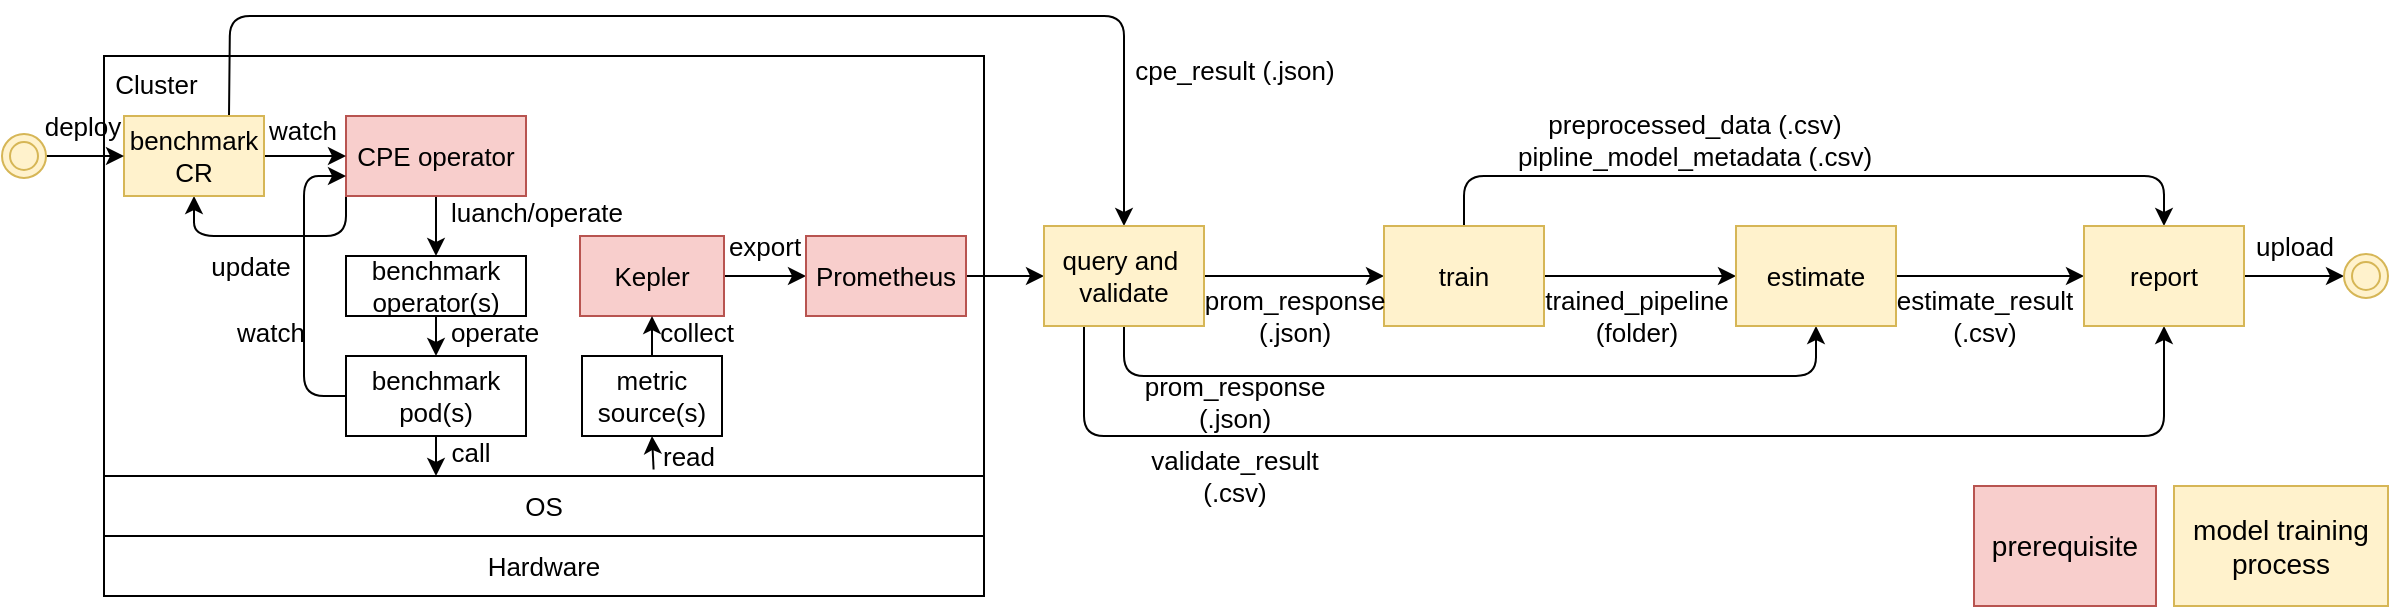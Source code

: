 <mxfile>
    <diagram id="lXPpR2xdtrzQTOBdkq7Y" name="Page-1">
        <mxGraphModel dx="1880" dy="1390" grid="1" gridSize="10" guides="1" tooltips="1" connect="1" arrows="1" fold="1" page="1" pageScale="1" pageWidth="850" pageHeight="1100" math="0" shadow="0">
            <root>
                <mxCell id="0"/>
                <mxCell id="1" parent="0"/>
                <mxCell id="2" value="&lt;div style=&quot;font-size: 13px;&quot;&gt;&lt;span style=&quot;background-color: initial; font-size: 13px;&quot;&gt;&amp;nbsp;Cluster&lt;/span&gt;&lt;/div&gt;" style="whiteSpace=wrap;html=1;align=left;verticalAlign=top;fontSize=13;" vertex="1" parent="1">
                    <mxGeometry x="70" y="300" width="440" height="270" as="geometry"/>
                </mxCell>
                <mxCell id="22" style="edgeStyle=none;html=1;exitX=1;exitY=0.5;exitDx=0;exitDy=0;fontSize=13;" edge="1" parent="1" source="3" target="5">
                    <mxGeometry relative="1" as="geometry"/>
                </mxCell>
                <mxCell id="3" value="Kepler" style="whiteSpace=wrap;html=1;fontSize=13;fillColor=#f8cecc;strokeColor=#b85450;" vertex="1" parent="1">
                    <mxGeometry x="308" y="390" width="72" height="40" as="geometry"/>
                </mxCell>
                <mxCell id="11" style="edgeStyle=none;html=1;exitX=0.5;exitY=1;exitDx=0;exitDy=0;entryX=0.5;entryY=0;entryDx=0;entryDy=0;fontSize=13;" edge="1" parent="1" source="4" target="6">
                    <mxGeometry relative="1" as="geometry"/>
                </mxCell>
                <mxCell id="46" style="edgeStyle=none;html=1;exitX=0;exitY=1;exitDx=0;exitDy=0;entryX=0.5;entryY=1;entryDx=0;entryDy=0;fontSize=13;" edge="1" parent="1" source="4" target="24">
                    <mxGeometry relative="1" as="geometry">
                        <Array as="points">
                            <mxPoint x="191" y="390"/>
                            <mxPoint x="115" y="390"/>
                        </Array>
                    </mxGeometry>
                </mxCell>
                <mxCell id="4" value="CPE operator" style="whiteSpace=wrap;html=1;fontSize=13;fillColor=#f8cecc;strokeColor=#b85450;" vertex="1" parent="1">
                    <mxGeometry x="191" y="330" width="90" height="40" as="geometry"/>
                </mxCell>
                <mxCell id="30" style="edgeStyle=none;html=1;exitX=1;exitY=0.5;exitDx=0;exitDy=0;fontSize=13;" edge="1" parent="1" source="5" target="29">
                    <mxGeometry relative="1" as="geometry"/>
                </mxCell>
                <mxCell id="5" value="Prometheus" style="whiteSpace=wrap;html=1;fontSize=13;fillColor=#f8cecc;strokeColor=#b85450;" vertex="1" parent="1">
                    <mxGeometry x="421" y="390" width="80" height="40" as="geometry"/>
                </mxCell>
                <mxCell id="13" style="edgeStyle=none;html=1;exitX=0.5;exitY=1;exitDx=0;exitDy=0;entryX=0.5;entryY=0;entryDx=0;entryDy=0;fontSize=13;" edge="1" parent="1" source="6" target="10">
                    <mxGeometry relative="1" as="geometry"/>
                </mxCell>
                <mxCell id="6" value="benchmark operator(s)" style="whiteSpace=wrap;html=1;fontSize=13;" vertex="1" parent="1">
                    <mxGeometry x="191" y="400" width="90" height="30" as="geometry"/>
                </mxCell>
                <mxCell id="18" style="edgeStyle=none;html=1;entryX=0.5;entryY=1;entryDx=0;entryDy=0;exitX=0.57;exitY=-0.109;exitDx=0;exitDy=0;exitPerimeter=0;fontSize=13;" edge="1" parent="1" target="17">
                    <mxGeometry relative="1" as="geometry">
                        <mxPoint x="344.8" y="506.73" as="sourcePoint"/>
                    </mxGeometry>
                </mxCell>
                <mxCell id="8" value="OS" style="whiteSpace=wrap;html=1;fontSize=13;" vertex="1" parent="1">
                    <mxGeometry x="70" y="510" width="440" height="30" as="geometry"/>
                </mxCell>
                <mxCell id="9" value="Hardware" style="whiteSpace=wrap;html=1;fontSize=13;" vertex="1" parent="1">
                    <mxGeometry x="70" y="540" width="440" height="30" as="geometry"/>
                </mxCell>
                <mxCell id="15" style="edgeStyle=none;html=1;exitX=0.5;exitY=1;exitDx=0;exitDy=0;entryX=0.25;entryY=0;entryDx=0;entryDy=0;fontSize=13;" edge="1" parent="1" source="10">
                    <mxGeometry relative="1" as="geometry">
                        <mxPoint x="236" y="510" as="targetPoint"/>
                    </mxGeometry>
                </mxCell>
                <mxCell id="41" style="edgeStyle=none;html=1;exitX=0;exitY=0.5;exitDx=0;exitDy=0;entryX=0;entryY=0.75;entryDx=0;entryDy=0;fontSize=13;" edge="1" parent="1" source="10" target="4">
                    <mxGeometry relative="1" as="geometry">
                        <Array as="points">
                            <mxPoint x="170" y="470"/>
                            <mxPoint x="170" y="360"/>
                        </Array>
                    </mxGeometry>
                </mxCell>
                <mxCell id="10" value="benchmark pod(s)" style="whiteSpace=wrap;html=1;fontSize=13;" vertex="1" parent="1">
                    <mxGeometry x="191" y="450" width="90" height="40" as="geometry"/>
                </mxCell>
                <mxCell id="12" value="luanch/operate" style="text;html=1;align=center;verticalAlign=middle;resizable=0;points=[];autosize=1;strokeColor=none;fillColor=none;fontSize=13;" vertex="1" parent="1">
                    <mxGeometry x="231" y="363" width="110" height="30" as="geometry"/>
                </mxCell>
                <mxCell id="14" value="operate" style="text;html=1;align=center;verticalAlign=middle;resizable=0;points=[];autosize=1;strokeColor=none;fillColor=none;fontSize=13;" vertex="1" parent="1">
                    <mxGeometry x="230" y="423" width="70" height="30" as="geometry"/>
                </mxCell>
                <mxCell id="16" value="call" style="text;html=1;align=center;verticalAlign=middle;resizable=0;points=[];autosize=1;strokeColor=none;fillColor=none;fontSize=13;" vertex="1" parent="1">
                    <mxGeometry x="233" y="483" width="40" height="30" as="geometry"/>
                </mxCell>
                <mxCell id="19" style="edgeStyle=none;html=1;exitX=0.5;exitY=0;exitDx=0;exitDy=0;entryX=0.5;entryY=1;entryDx=0;entryDy=0;fontSize=13;" edge="1" parent="1" source="17" target="3">
                    <mxGeometry relative="1" as="geometry"/>
                </mxCell>
                <mxCell id="17" value="metric source(s)" style="whiteSpace=wrap;html=1;fontSize=13;" vertex="1" parent="1">
                    <mxGeometry x="309" y="450" width="70" height="40" as="geometry"/>
                </mxCell>
                <mxCell id="20" value="read" style="text;html=1;align=center;verticalAlign=middle;resizable=0;points=[];autosize=1;strokeColor=none;fillColor=none;fontSize=13;" vertex="1" parent="1">
                    <mxGeometry x="337" y="485" width="50" height="30" as="geometry"/>
                </mxCell>
                <mxCell id="21" value="collect" style="text;html=1;align=center;verticalAlign=middle;resizable=0;points=[];autosize=1;strokeColor=none;fillColor=none;fontSize=13;" vertex="1" parent="1">
                    <mxGeometry x="336" y="423" width="60" height="30" as="geometry"/>
                </mxCell>
                <mxCell id="23" value="export" style="text;html=1;align=center;verticalAlign=middle;resizable=0;points=[];autosize=1;strokeColor=none;fillColor=none;fontSize=13;" vertex="1" parent="1">
                    <mxGeometry x="370" y="380" width="60" height="30" as="geometry"/>
                </mxCell>
                <mxCell id="37" style="edgeStyle=none;html=1;exitX=1;exitY=0.5;exitDx=0;exitDy=0;entryX=0;entryY=0.5;entryDx=0;entryDy=0;fontSize=13;" edge="1" parent="1" source="24" target="4">
                    <mxGeometry relative="1" as="geometry"/>
                </mxCell>
                <mxCell id="48" style="edgeStyle=none;html=1;exitX=0.75;exitY=0;exitDx=0;exitDy=0;entryX=0.5;entryY=0;entryDx=0;entryDy=0;fontSize=13;" edge="1" parent="1" source="24" target="29">
                    <mxGeometry relative="1" as="geometry">
                        <Array as="points">
                            <mxPoint x="133" y="280"/>
                            <mxPoint x="580" y="280"/>
                        </Array>
                    </mxGeometry>
                </mxCell>
                <mxCell id="24" value="benchmark&lt;br style=&quot;font-size: 13px;&quot;&gt;CR" style="whiteSpace=wrap;html=1;fontSize=13;fillColor=#fff2cc;strokeColor=#d6b656;" vertex="1" parent="1">
                    <mxGeometry x="80" y="330" width="70" height="40" as="geometry"/>
                </mxCell>
                <mxCell id="27" style="edgeStyle=none;html=1;exitX=1;exitY=0.5;exitDx=0;exitDy=0;entryX=0;entryY=0.5;entryDx=0;entryDy=0;fontSize=13;" edge="1" parent="1" source="26" target="24">
                    <mxGeometry relative="1" as="geometry"/>
                </mxCell>
                <mxCell id="26" value="" style="ellipse;shape=doubleEllipse;html=1;dashed=0;whitespace=wrap;aspect=fixed;fontSize=13;fillColor=#fff2cc;strokeColor=#d6b656;" vertex="1" parent="1">
                    <mxGeometry x="19" y="339" width="22" height="22" as="geometry"/>
                </mxCell>
                <mxCell id="28" value="deploy" style="text;html=1;align=center;verticalAlign=middle;resizable=0;points=[];autosize=1;strokeColor=none;fillColor=none;fontSize=13;" vertex="1" parent="1">
                    <mxGeometry x="29" y="320" width="60" height="30" as="geometry"/>
                </mxCell>
                <mxCell id="32" style="edgeStyle=none;html=1;exitX=1;exitY=0.5;exitDx=0;exitDy=0;fontSize=13;" edge="1" parent="1" source="29" target="31">
                    <mxGeometry relative="1" as="geometry"/>
                </mxCell>
                <mxCell id="53" style="edgeStyle=none;html=1;exitX=0.5;exitY=1;exitDx=0;exitDy=0;entryX=0.5;entryY=1;entryDx=0;entryDy=0;fontSize=13;" edge="1" parent="1" source="29" target="33">
                    <mxGeometry relative="1" as="geometry">
                        <Array as="points">
                            <mxPoint x="580" y="460"/>
                            <mxPoint x="926" y="460"/>
                        </Array>
                    </mxGeometry>
                </mxCell>
                <mxCell id="63" style="edgeStyle=none;html=1;exitX=0.25;exitY=1;exitDx=0;exitDy=0;entryX=0.5;entryY=1;entryDx=0;entryDy=0;fontSize=13;" edge="1" parent="1" source="29" target="55">
                    <mxGeometry relative="1" as="geometry">
                        <Array as="points">
                            <mxPoint x="560" y="490"/>
                            <mxPoint x="1100" y="490"/>
                        </Array>
                    </mxGeometry>
                </mxCell>
                <mxCell id="29" value="query and&amp;nbsp;&lt;br style=&quot;font-size: 13px;&quot;&gt;validate" style="whiteSpace=wrap;html=1;fontSize=13;fillColor=#fff2cc;strokeColor=#d6b656;" vertex="1" parent="1">
                    <mxGeometry x="540" y="385" width="80" height="50" as="geometry"/>
                </mxCell>
                <mxCell id="34" style="edgeStyle=none;html=1;exitX=1;exitY=0.5;exitDx=0;exitDy=0;entryX=0;entryY=0.5;entryDx=0;entryDy=0;fontSize=13;" edge="1" parent="1" source="31" target="33">
                    <mxGeometry relative="1" as="geometry"/>
                </mxCell>
                <mxCell id="56" style="edgeStyle=none;html=1;exitX=0.5;exitY=0;exitDx=0;exitDy=0;entryX=0.5;entryY=0;entryDx=0;entryDy=0;fontSize=13;" edge="1" parent="1" source="31" target="55">
                    <mxGeometry relative="1" as="geometry">
                        <Array as="points">
                            <mxPoint x="750" y="360"/>
                            <mxPoint x="1100" y="360"/>
                        </Array>
                    </mxGeometry>
                </mxCell>
                <mxCell id="31" value="train" style="whiteSpace=wrap;html=1;fontSize=13;fillColor=#fff2cc;strokeColor=#d6b656;" vertex="1" parent="1">
                    <mxGeometry x="710" y="385" width="80" height="50" as="geometry"/>
                </mxCell>
                <mxCell id="58" style="edgeStyle=none;html=1;exitX=1;exitY=0.5;exitDx=0;exitDy=0;entryX=0;entryY=0.5;entryDx=0;entryDy=0;fontSize=13;" edge="1" parent="1" source="33" target="55">
                    <mxGeometry relative="1" as="geometry"/>
                </mxCell>
                <mxCell id="33" value="estimate" style="whiteSpace=wrap;html=1;fontSize=13;fillColor=#fff2cc;strokeColor=#d6b656;" vertex="1" parent="1">
                    <mxGeometry x="886" y="385" width="80" height="50" as="geometry"/>
                </mxCell>
                <mxCell id="35" value="prom_response&lt;br style=&quot;font-size: 13px;&quot;&gt;(.json)" style="text;html=1;align=center;verticalAlign=middle;resizable=0;points=[];autosize=1;strokeColor=none;fillColor=none;fontSize=13;" vertex="1" parent="1">
                    <mxGeometry x="610" y="410" width="110" height="40" as="geometry"/>
                </mxCell>
                <mxCell id="44" value="watch" style="text;html=1;align=center;verticalAlign=middle;resizable=0;points=[];autosize=1;strokeColor=none;fillColor=none;fontSize=13;" vertex="1" parent="1">
                    <mxGeometry x="139" y="322" width="60" height="30" as="geometry"/>
                </mxCell>
                <mxCell id="45" value="watch" style="text;html=1;align=center;verticalAlign=middle;resizable=0;points=[];autosize=1;strokeColor=none;fillColor=none;fontSize=13;" vertex="1" parent="1">
                    <mxGeometry x="123" y="423" width="60" height="30" as="geometry"/>
                </mxCell>
                <mxCell id="47" value="update" style="text;html=1;align=center;verticalAlign=middle;resizable=0;points=[];autosize=1;strokeColor=none;fillColor=none;fontSize=13;" vertex="1" parent="1">
                    <mxGeometry x="113" y="390" width="60" height="30" as="geometry"/>
                </mxCell>
                <mxCell id="49" value="trained_pipeline&lt;br style=&quot;font-size: 13px;&quot;&gt;(folder)" style="text;html=1;align=center;verticalAlign=middle;resizable=0;points=[];autosize=1;strokeColor=none;fillColor=none;fontSize=13;" vertex="1" parent="1">
                    <mxGeometry x="776" y="410" width="120" height="40" as="geometry"/>
                </mxCell>
                <mxCell id="50" value="cpe_result (.json)" style="text;html=1;align=center;verticalAlign=middle;resizable=0;points=[];autosize=1;strokeColor=none;fillColor=none;fontSize=13;" vertex="1" parent="1">
                    <mxGeometry x="575" y="292" width="120" height="30" as="geometry"/>
                </mxCell>
                <mxCell id="54" value="prom_response&lt;br style=&quot;font-size: 13px;&quot;&gt;(.json)" style="text;html=1;align=center;verticalAlign=middle;resizable=0;points=[];autosize=1;strokeColor=none;fillColor=none;fontSize=13;" vertex="1" parent="1">
                    <mxGeometry x="580" y="453" width="110" height="40" as="geometry"/>
                </mxCell>
                <mxCell id="61" style="edgeStyle=none;html=1;exitX=1;exitY=0.5;exitDx=0;exitDy=0;entryX=0;entryY=0.5;entryDx=0;entryDy=0;fontSize=13;" edge="1" parent="1" source="55" target="60">
                    <mxGeometry relative="1" as="geometry"/>
                </mxCell>
                <mxCell id="55" value="report" style="whiteSpace=wrap;html=1;fontSize=13;fillColor=#fff2cc;strokeColor=#d6b656;" vertex="1" parent="1">
                    <mxGeometry x="1060" y="385" width="80" height="50" as="geometry"/>
                </mxCell>
                <mxCell id="57" value="preprocessed_data (.csv)&lt;br style=&quot;font-size: 13px;&quot;&gt;pipline_model_metadata (.csv)" style="text;html=1;align=center;verticalAlign=middle;resizable=0;points=[];autosize=1;strokeColor=none;fillColor=none;fontSize=13;" vertex="1" parent="1">
                    <mxGeometry x="765" y="322" width="200" height="40" as="geometry"/>
                </mxCell>
                <mxCell id="59" value="estimate_result&lt;br style=&quot;font-size: 13px;&quot;&gt;(.csv)" style="text;html=1;align=center;verticalAlign=middle;resizable=0;points=[];autosize=1;strokeColor=none;fillColor=none;fontSize=13;" vertex="1" parent="1">
                    <mxGeometry x="955" y="410" width="110" height="40" as="geometry"/>
                </mxCell>
                <mxCell id="60" value="" style="ellipse;shape=doubleEllipse;html=1;dashed=0;whitespace=wrap;aspect=fixed;fontSize=13;fillColor=#fff2cc;strokeColor=#d6b656;" vertex="1" parent="1">
                    <mxGeometry x="1190" y="399" width="22" height="22" as="geometry"/>
                </mxCell>
                <mxCell id="62" value="upload" style="text;html=1;align=center;verticalAlign=middle;resizable=0;points=[];autosize=1;strokeColor=none;fillColor=none;fontSize=13;" vertex="1" parent="1">
                    <mxGeometry x="1135" y="380" width="60" height="30" as="geometry"/>
                </mxCell>
                <mxCell id="65" value="validate_result&lt;br style=&quot;font-size: 13px;&quot;&gt;(.csv)" style="text;html=1;align=center;verticalAlign=middle;resizable=0;points=[];autosize=1;strokeColor=none;fillColor=none;fontSize=13;" vertex="1" parent="1">
                    <mxGeometry x="580" y="490" width="110" height="40" as="geometry"/>
                </mxCell>
                <mxCell id="66" value="model training process" style="whiteSpace=wrap;html=1;fontSize=14;fillColor=#fff2cc;strokeColor=#d6b656;" vertex="1" parent="1">
                    <mxGeometry x="1105" y="515" width="107" height="60" as="geometry"/>
                </mxCell>
                <mxCell id="67" value="prerequisite" style="whiteSpace=wrap;html=1;fontSize=14;fillColor=#f8cecc;strokeColor=#b85450;" vertex="1" parent="1">
                    <mxGeometry x="1005" y="515" width="91" height="60" as="geometry"/>
                </mxCell>
            </root>
        </mxGraphModel>
    </diagram>
</mxfile>
